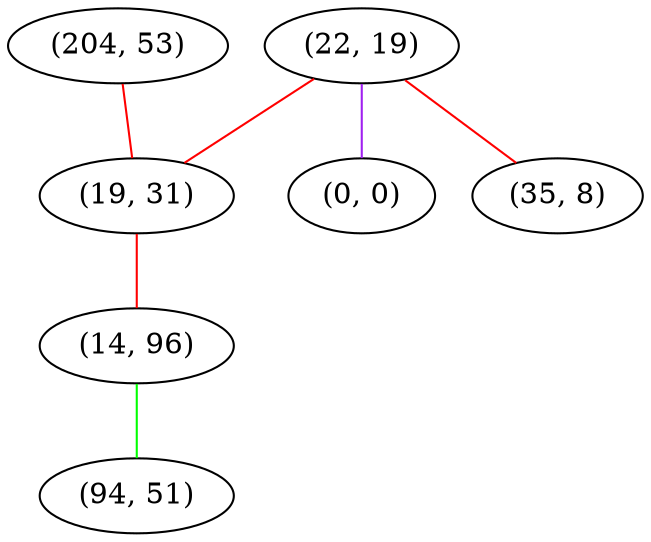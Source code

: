 graph "" {
"(204, 53)";
"(22, 19)";
"(0, 0)";
"(19, 31)";
"(35, 8)";
"(14, 96)";
"(94, 51)";
"(204, 53)" -- "(19, 31)"  [color=red, key=0, weight=1];
"(22, 19)" -- "(35, 8)"  [color=red, key=0, weight=1];
"(22, 19)" -- "(19, 31)"  [color=red, key=0, weight=1];
"(22, 19)" -- "(0, 0)"  [color=purple, key=0, weight=4];
"(19, 31)" -- "(14, 96)"  [color=red, key=0, weight=1];
"(14, 96)" -- "(94, 51)"  [color=green, key=0, weight=2];
}
